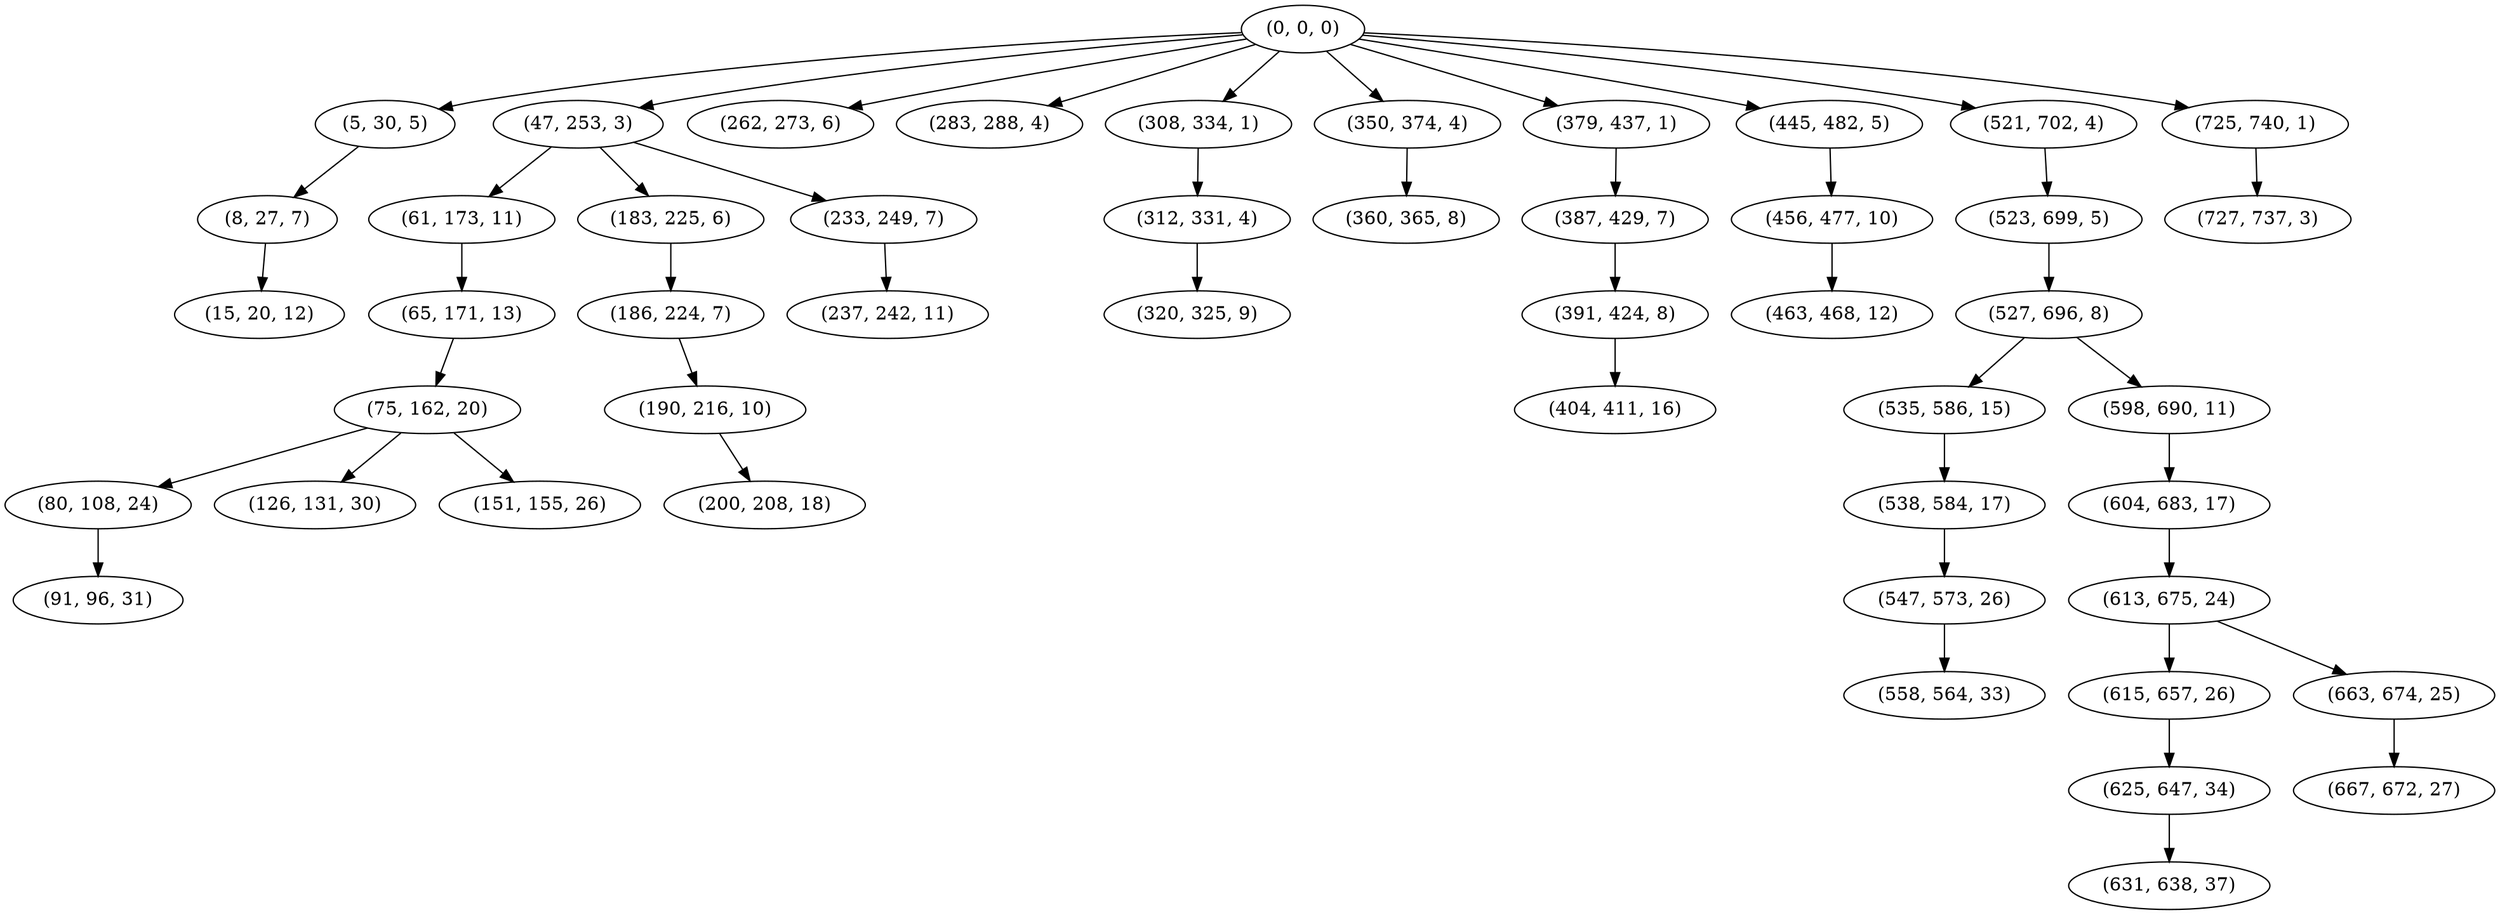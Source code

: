 digraph tree {
    "(0, 0, 0)";
    "(5, 30, 5)";
    "(8, 27, 7)";
    "(15, 20, 12)";
    "(47, 253, 3)";
    "(61, 173, 11)";
    "(65, 171, 13)";
    "(75, 162, 20)";
    "(80, 108, 24)";
    "(91, 96, 31)";
    "(126, 131, 30)";
    "(151, 155, 26)";
    "(183, 225, 6)";
    "(186, 224, 7)";
    "(190, 216, 10)";
    "(200, 208, 18)";
    "(233, 249, 7)";
    "(237, 242, 11)";
    "(262, 273, 6)";
    "(283, 288, 4)";
    "(308, 334, 1)";
    "(312, 331, 4)";
    "(320, 325, 9)";
    "(350, 374, 4)";
    "(360, 365, 8)";
    "(379, 437, 1)";
    "(387, 429, 7)";
    "(391, 424, 8)";
    "(404, 411, 16)";
    "(445, 482, 5)";
    "(456, 477, 10)";
    "(463, 468, 12)";
    "(521, 702, 4)";
    "(523, 699, 5)";
    "(527, 696, 8)";
    "(535, 586, 15)";
    "(538, 584, 17)";
    "(547, 573, 26)";
    "(558, 564, 33)";
    "(598, 690, 11)";
    "(604, 683, 17)";
    "(613, 675, 24)";
    "(615, 657, 26)";
    "(625, 647, 34)";
    "(631, 638, 37)";
    "(663, 674, 25)";
    "(667, 672, 27)";
    "(725, 740, 1)";
    "(727, 737, 3)";
    "(0, 0, 0)" -> "(5, 30, 5)";
    "(0, 0, 0)" -> "(47, 253, 3)";
    "(0, 0, 0)" -> "(262, 273, 6)";
    "(0, 0, 0)" -> "(283, 288, 4)";
    "(0, 0, 0)" -> "(308, 334, 1)";
    "(0, 0, 0)" -> "(350, 374, 4)";
    "(0, 0, 0)" -> "(379, 437, 1)";
    "(0, 0, 0)" -> "(445, 482, 5)";
    "(0, 0, 0)" -> "(521, 702, 4)";
    "(0, 0, 0)" -> "(725, 740, 1)";
    "(5, 30, 5)" -> "(8, 27, 7)";
    "(8, 27, 7)" -> "(15, 20, 12)";
    "(47, 253, 3)" -> "(61, 173, 11)";
    "(47, 253, 3)" -> "(183, 225, 6)";
    "(47, 253, 3)" -> "(233, 249, 7)";
    "(61, 173, 11)" -> "(65, 171, 13)";
    "(65, 171, 13)" -> "(75, 162, 20)";
    "(75, 162, 20)" -> "(80, 108, 24)";
    "(75, 162, 20)" -> "(126, 131, 30)";
    "(75, 162, 20)" -> "(151, 155, 26)";
    "(80, 108, 24)" -> "(91, 96, 31)";
    "(183, 225, 6)" -> "(186, 224, 7)";
    "(186, 224, 7)" -> "(190, 216, 10)";
    "(190, 216, 10)" -> "(200, 208, 18)";
    "(233, 249, 7)" -> "(237, 242, 11)";
    "(308, 334, 1)" -> "(312, 331, 4)";
    "(312, 331, 4)" -> "(320, 325, 9)";
    "(350, 374, 4)" -> "(360, 365, 8)";
    "(379, 437, 1)" -> "(387, 429, 7)";
    "(387, 429, 7)" -> "(391, 424, 8)";
    "(391, 424, 8)" -> "(404, 411, 16)";
    "(445, 482, 5)" -> "(456, 477, 10)";
    "(456, 477, 10)" -> "(463, 468, 12)";
    "(521, 702, 4)" -> "(523, 699, 5)";
    "(523, 699, 5)" -> "(527, 696, 8)";
    "(527, 696, 8)" -> "(535, 586, 15)";
    "(527, 696, 8)" -> "(598, 690, 11)";
    "(535, 586, 15)" -> "(538, 584, 17)";
    "(538, 584, 17)" -> "(547, 573, 26)";
    "(547, 573, 26)" -> "(558, 564, 33)";
    "(598, 690, 11)" -> "(604, 683, 17)";
    "(604, 683, 17)" -> "(613, 675, 24)";
    "(613, 675, 24)" -> "(615, 657, 26)";
    "(613, 675, 24)" -> "(663, 674, 25)";
    "(615, 657, 26)" -> "(625, 647, 34)";
    "(625, 647, 34)" -> "(631, 638, 37)";
    "(663, 674, 25)" -> "(667, 672, 27)";
    "(725, 740, 1)" -> "(727, 737, 3)";
}
